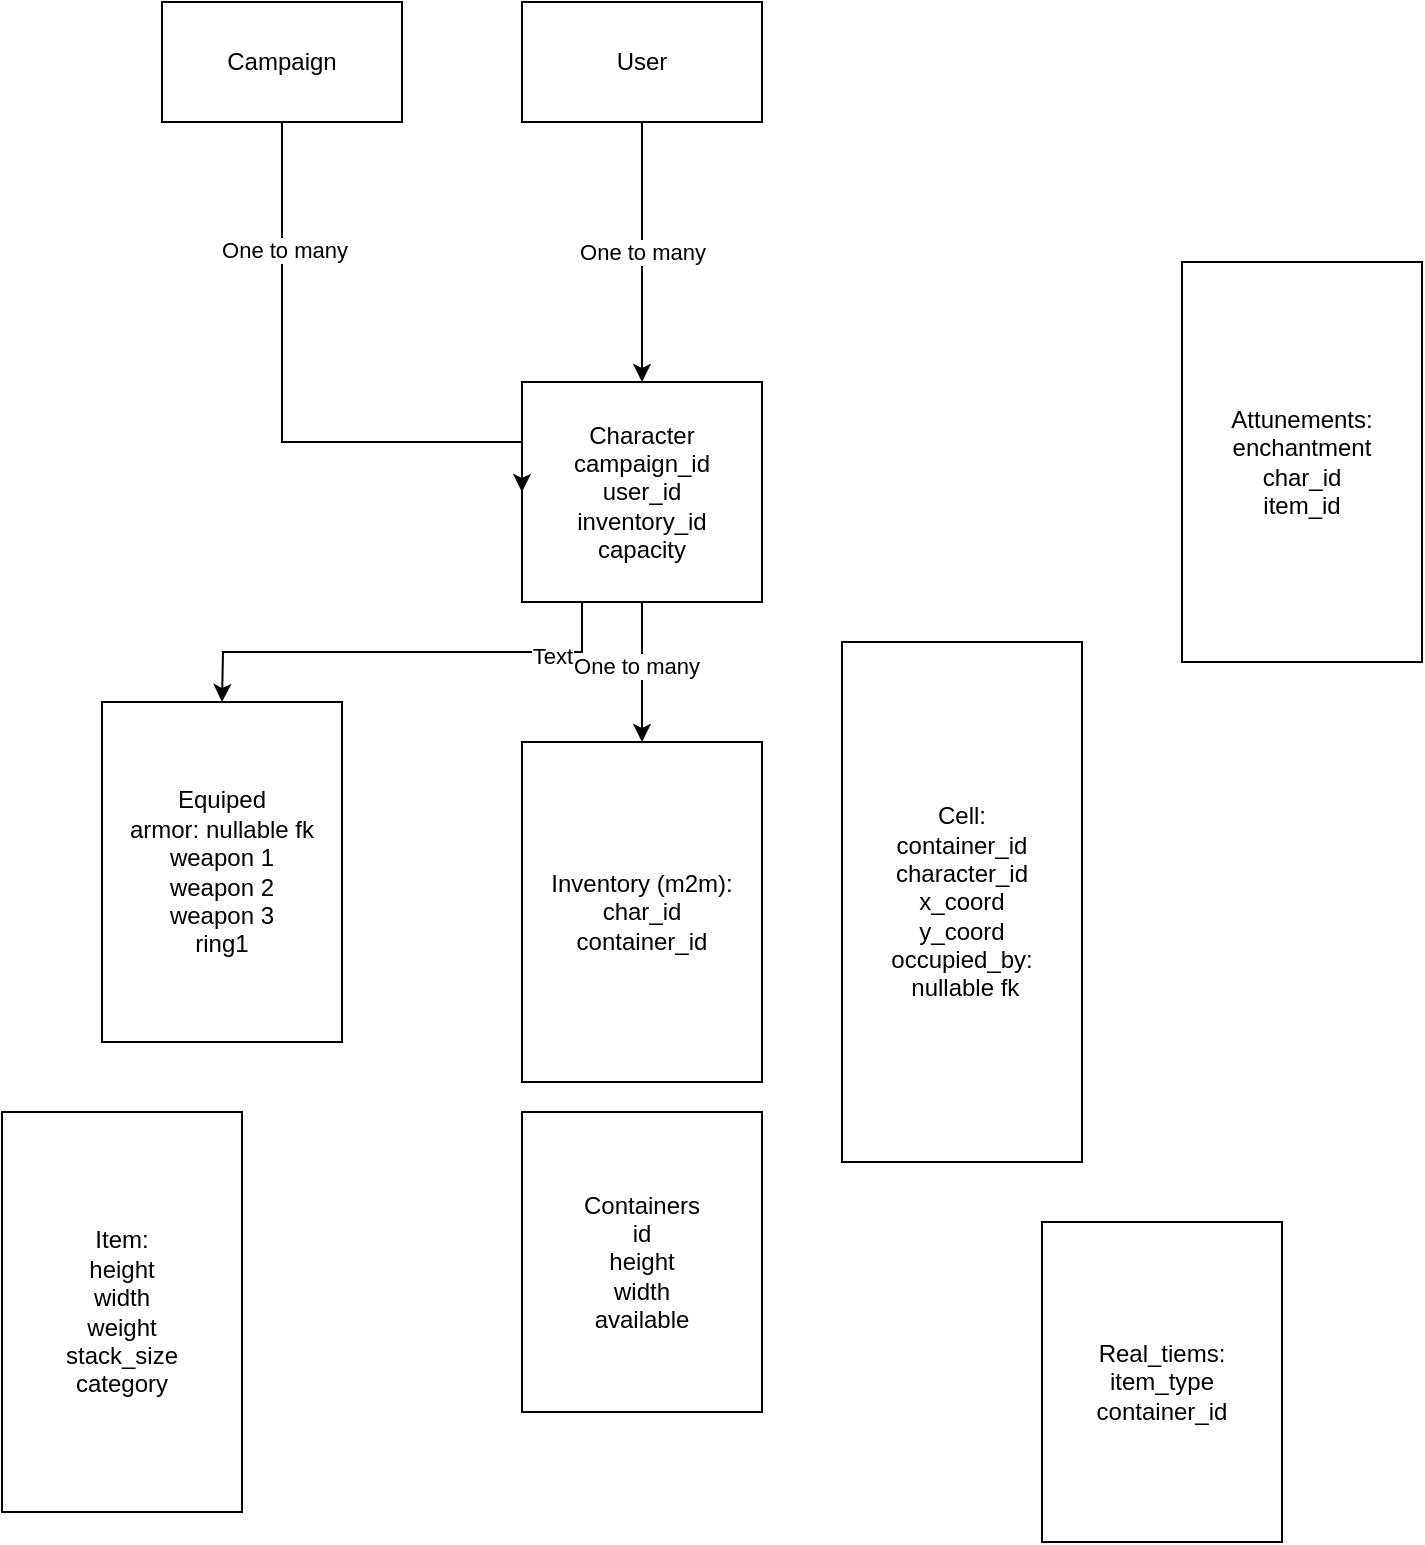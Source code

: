 <mxfile version="20.2.7" type="github">
  <diagram id="mL-JeoDZIWx7qjkdhx3i" name="Page-1">
    <mxGraphModel dx="1051" dy="682" grid="1" gridSize="10" guides="1" tooltips="1" connect="1" arrows="1" fold="1" page="1" pageScale="1" pageWidth="850" pageHeight="1100" math="0" shadow="0">
      <root>
        <mxCell id="0" />
        <mxCell id="1" parent="0" />
        <mxCell id="84caj9VsUkDdfpbke3eb-3" value="One to many" style="edgeStyle=orthogonalEdgeStyle;rounded=0;orthogonalLoop=1;jettySize=auto;html=1;" edge="1" parent="1" source="84caj9VsUkDdfpbke3eb-1" target="84caj9VsUkDdfpbke3eb-2">
          <mxGeometry relative="1" as="geometry" />
        </mxCell>
        <mxCell id="84caj9VsUkDdfpbke3eb-1" value="User" style="rounded=0;whiteSpace=wrap;html=1;" vertex="1" parent="1">
          <mxGeometry x="350" y="240" width="120" height="60" as="geometry" />
        </mxCell>
        <mxCell id="84caj9VsUkDdfpbke3eb-5" value="" style="edgeStyle=orthogonalEdgeStyle;rounded=0;orthogonalLoop=1;jettySize=auto;html=1;" edge="1" parent="1" source="84caj9VsUkDdfpbke3eb-2" target="84caj9VsUkDdfpbke3eb-4">
          <mxGeometry relative="1" as="geometry" />
        </mxCell>
        <mxCell id="84caj9VsUkDdfpbke3eb-6" value="One to many" style="edgeLabel;html=1;align=center;verticalAlign=middle;resizable=0;points=[];" vertex="1" connectable="0" parent="84caj9VsUkDdfpbke3eb-5">
          <mxGeometry x="-0.092" y="-3" relative="1" as="geometry">
            <mxPoint as="offset" />
          </mxGeometry>
        </mxCell>
        <mxCell id="84caj9VsUkDdfpbke3eb-14" style="edgeStyle=orthogonalEdgeStyle;rounded=0;orthogonalLoop=1;jettySize=auto;html=1;exitX=0.25;exitY=1;exitDx=0;exitDy=0;startArrow=none;startFill=0;endArrow=classic;endFill=1;" edge="1" parent="1" source="84caj9VsUkDdfpbke3eb-2">
          <mxGeometry relative="1" as="geometry">
            <mxPoint x="200" y="590" as="targetPoint" />
          </mxGeometry>
        </mxCell>
        <mxCell id="84caj9VsUkDdfpbke3eb-16" value="Text" style="edgeLabel;html=1;align=center;verticalAlign=middle;resizable=0;points=[];" vertex="1" connectable="0" parent="84caj9VsUkDdfpbke3eb-14">
          <mxGeometry x="-0.643" y="2" relative="1" as="geometry">
            <mxPoint x="1" as="offset" />
          </mxGeometry>
        </mxCell>
        <mxCell id="84caj9VsUkDdfpbke3eb-2" value="Character&lt;br&gt;campaign_id&lt;br&gt;user_id&lt;br&gt;inventory_id&lt;br&gt;capacity" style="rounded=0;whiteSpace=wrap;html=1;" vertex="1" parent="1">
          <mxGeometry x="350" y="430" width="120" height="110" as="geometry" />
        </mxCell>
        <mxCell id="84caj9VsUkDdfpbke3eb-4" value="Inventory (m2m):&lt;br&gt;char_id&lt;br&gt;container_id" style="whiteSpace=wrap;html=1;rounded=0;" vertex="1" parent="1">
          <mxGeometry x="350" y="610" width="120" height="170" as="geometry" />
        </mxCell>
        <mxCell id="84caj9VsUkDdfpbke3eb-8" style="edgeStyle=orthogonalEdgeStyle;rounded=0;orthogonalLoop=1;jettySize=auto;html=1;entryX=0;entryY=0.5;entryDx=0;entryDy=0;" edge="1" parent="1" source="84caj9VsUkDdfpbke3eb-7" target="84caj9VsUkDdfpbke3eb-2">
          <mxGeometry relative="1" as="geometry">
            <mxPoint x="230" y="460" as="targetPoint" />
            <Array as="points">
              <mxPoint x="230" y="460" />
            </Array>
          </mxGeometry>
        </mxCell>
        <mxCell id="84caj9VsUkDdfpbke3eb-9" value="One to many" style="edgeLabel;html=1;align=center;verticalAlign=middle;resizable=0;points=[];" vertex="1" connectable="0" parent="84caj9VsUkDdfpbke3eb-8">
          <mxGeometry x="-0.582" y="1" relative="1" as="geometry">
            <mxPoint as="offset" />
          </mxGeometry>
        </mxCell>
        <mxCell id="84caj9VsUkDdfpbke3eb-7" value="Campaign" style="rounded=0;whiteSpace=wrap;html=1;" vertex="1" parent="1">
          <mxGeometry x="170" y="240" width="120" height="60" as="geometry" />
        </mxCell>
        <mxCell id="84caj9VsUkDdfpbke3eb-10" value="Item:&lt;br&gt;height&lt;br&gt;width&lt;br&gt;weight&lt;br&gt;stack_size&lt;br&gt;category" style="rounded=0;whiteSpace=wrap;html=1;" vertex="1" parent="1">
          <mxGeometry x="90" y="795" width="120" height="200" as="geometry" />
        </mxCell>
        <mxCell id="84caj9VsUkDdfpbke3eb-12" value="Cell:&lt;br&gt;container_id&lt;br&gt;character_id&lt;br&gt;x_coord&lt;br&gt;y_coord&lt;br&gt;occupied_by:&lt;br&gt;&amp;nbsp;nullable fk" style="rounded=0;whiteSpace=wrap;html=1;" vertex="1" parent="1">
          <mxGeometry x="510" y="560" width="120" height="260" as="geometry" />
        </mxCell>
        <mxCell id="84caj9VsUkDdfpbke3eb-15" value="Equiped&lt;br&gt;armor: nullable fk&lt;br&gt;weapon 1&lt;br&gt;weapon 2&lt;br&gt;weapon 3&lt;br&gt;ring1" style="whiteSpace=wrap;html=1;rounded=0;" vertex="1" parent="1">
          <mxGeometry x="140" y="590" width="120" height="170" as="geometry" />
        </mxCell>
        <mxCell id="84caj9VsUkDdfpbke3eb-18" value="Containers&lt;br&gt;id&lt;br&gt;height&lt;br&gt;width&lt;br&gt;available" style="rounded=0;whiteSpace=wrap;html=1;" vertex="1" parent="1">
          <mxGeometry x="350" y="795" width="120" height="150" as="geometry" />
        </mxCell>
        <mxCell id="84caj9VsUkDdfpbke3eb-21" value="Attunements:&lt;br&gt;enchantment&lt;br&gt;char_id&lt;br&gt;item_id" style="rounded=0;whiteSpace=wrap;html=1;" vertex="1" parent="1">
          <mxGeometry x="680" y="370" width="120" height="200" as="geometry" />
        </mxCell>
        <mxCell id="84caj9VsUkDdfpbke3eb-22" value="Real_tiems:&lt;br&gt;item_type&lt;br&gt;container_id" style="whiteSpace=wrap;html=1;" vertex="1" parent="1">
          <mxGeometry x="610" y="850" width="120" height="160" as="geometry" />
        </mxCell>
      </root>
    </mxGraphModel>
  </diagram>
</mxfile>
